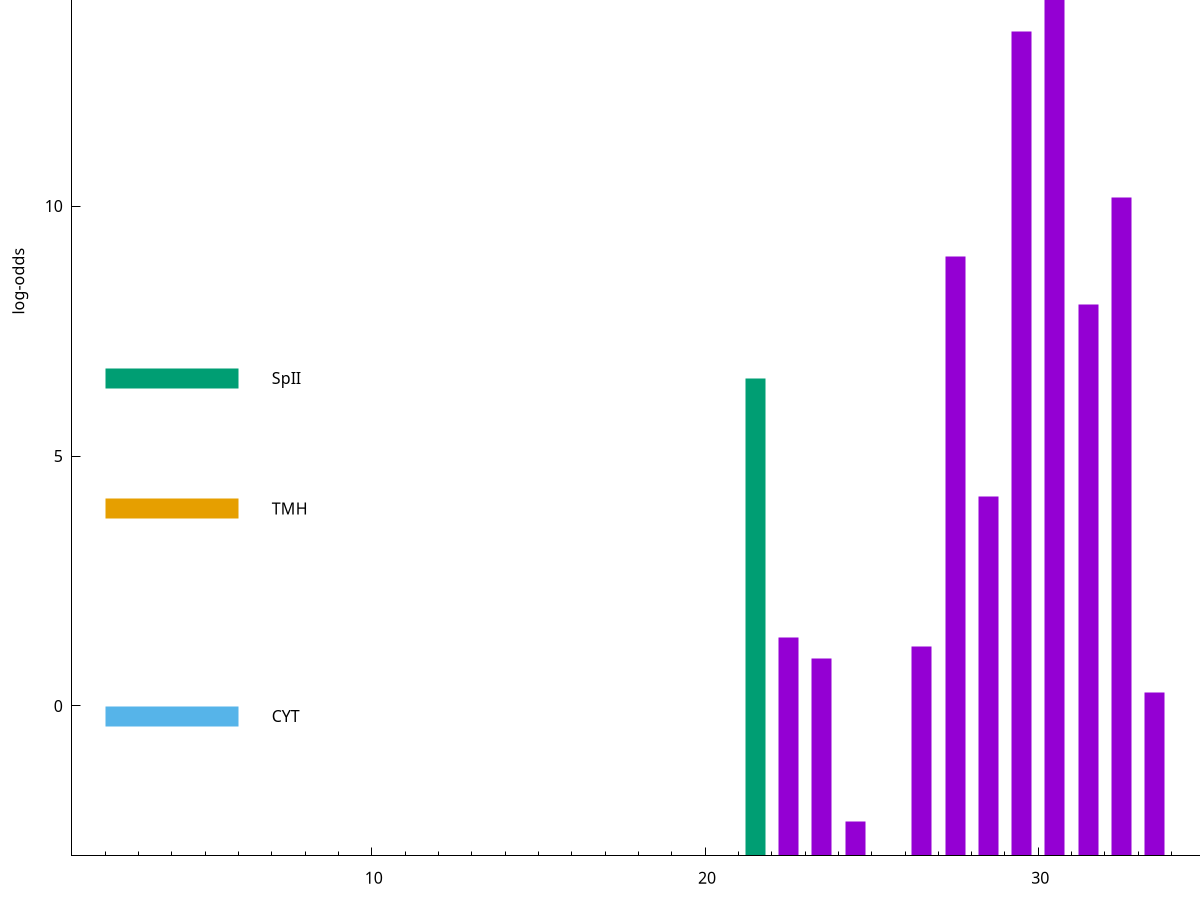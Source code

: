 set title "LipoP predictions for SRR5666458.gff"
set size 2., 1.4
set xrange [1:70] 
set mxtics 10
set yrange [-3:20]
set y2range [0:23]
set ylabel "log-odds"
set term postscript eps color solid "Helvetica" 30
set output "SRR5666458.gff30.eps"
set arrow from 2,17.6371 to 6,17.6371 nohead lt 1 lw 20
set label "SpI" at 7,17.6371
set arrow from 2,6.56085 to 6,6.56085 nohead lt 2 lw 20
set label "SpII" at 7,6.56085
set arrow from 2,3.95182 to 6,3.95182 nohead lt 4 lw 20
set label "TMH" at 7,3.95182
set arrow from 2,-0.200913 to 6,-0.200913 nohead lt 3 lw 20
set label "CYT" at 7,-0.200913
set arrow from 2,17.6371 to 6,17.6371 nohead lt 1 lw 20
set label "SpI" at 7,17.6371
# NOTE: The scores below are the log-odds scores with the threshold
# NOTE: subtracted (a hack to make gnuplot make the histogram all
# NOTE: look nice).
plot "-" axes x1y2 title "" with impulses lt 2 lw 20, "-" axes x1y2 title "" with impulses lt 1 lw 20
21.500000 9.560850
e
30.500000 20.537900
29.500000 16.500500
32.500000 13.176700
27.500000 11.997380
31.500000 11.024350
28.500000 7.182300
22.500000 4.365400
26.500000 4.187120
23.500000 3.943223
33.500000 3.278891
24.500000 0.696810
e
exit
